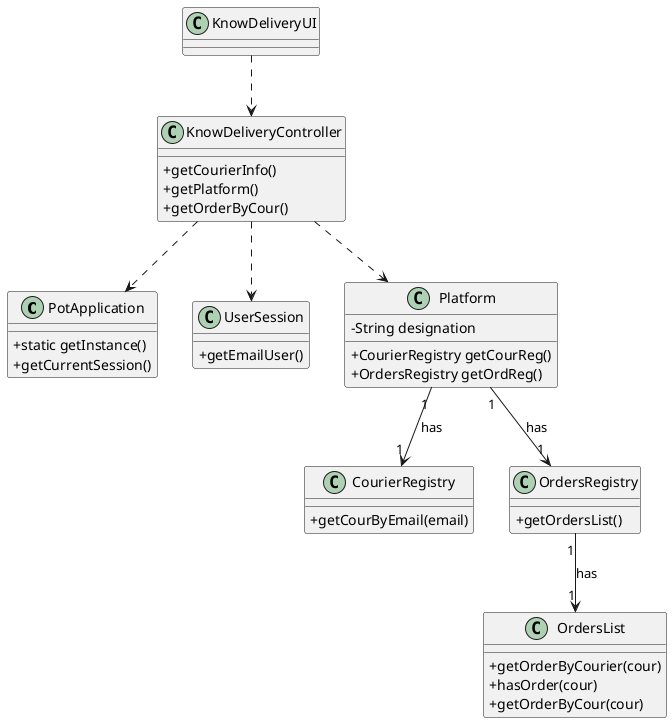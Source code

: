 @startuml
skinparam classAttributeIconSize 0

class PotApplication
{
  +static getInstance()
  +getCurrentSession()
}

class UserSession
{
  +getEmailUser()
}
class KnowDeliveryUI{

}

class KnowDeliveryController{
+getCourierInfo()
+getPlatform()
+getOrderByCour()
}

class Platform {
  -String designation
  +CourierRegistry getCourReg()
  +OrdersRegistry getOrdReg()
}
class CourierRegistry{
+getCourByEmail(email)
}

class OrdersRegistry{
+getOrdersList()
}

class OrdersList{
+getOrderByCourier(cour)
+hasOrder(cour)
+getOrderByCour(cour)
}

KnowDeliveryUI ..> KnowDeliveryController
KnowDeliveryController ..> Platform
KnowDeliveryController ..> PotApplication
KnowDeliveryController ..> UserSession
Platform "1" --> "1" CourierRegistry : has
Platform "1" --> "1" OrdersRegistry : has
OrdersRegistry "1" --> "1" OrdersList : has

@enduml